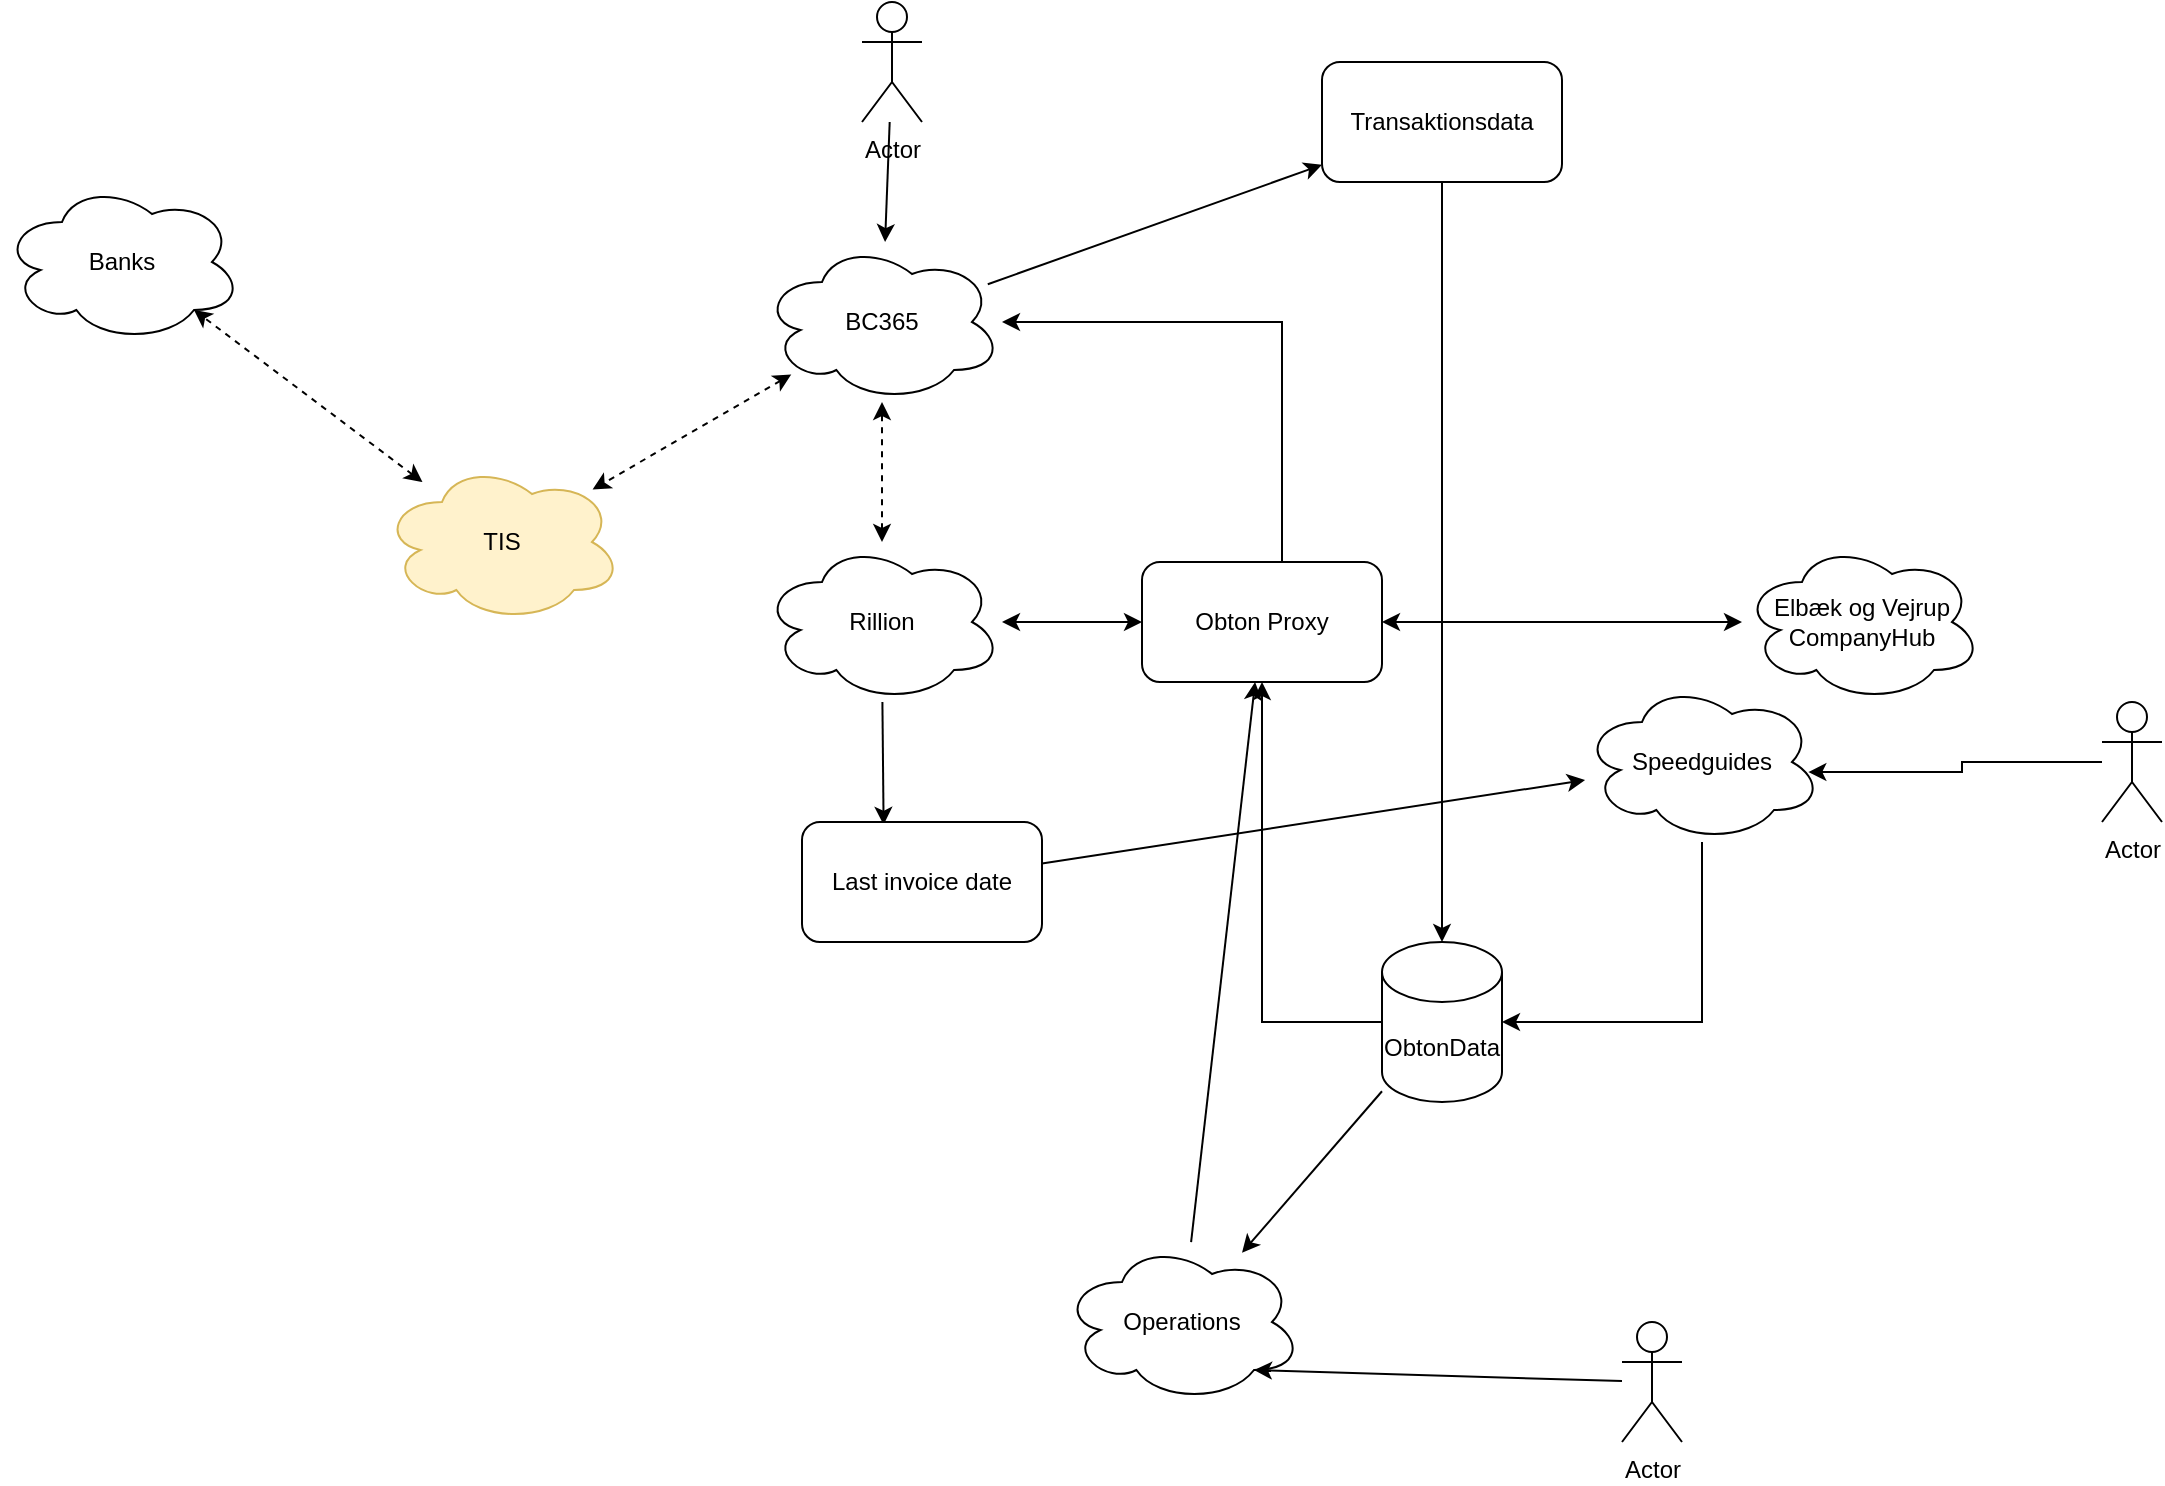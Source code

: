 <mxfile version="18.0.8" type="github" pages="7">
  <diagram id="y7-9cns_4b4RCc8xut9D" name="Overall">
    <mxGraphModel dx="2377" dy="835" grid="1" gridSize="10" guides="1" tooltips="1" connect="1" arrows="1" fold="1" page="1" pageScale="1" pageWidth="827" pageHeight="1169" math="0" shadow="0">
      <root>
        <mxCell id="0" />
        <mxCell id="1" parent="0" />
        <mxCell id="qkalv_-YpkoeOqyAzlyB-21" style="edgeStyle=none;rounded=0;orthogonalLoop=1;jettySize=auto;html=1;startArrow=none;startFill=0;" parent="1" source="qkalv_-YpkoeOqyAzlyB-1" target="qkalv_-YpkoeOqyAzlyB-20" edge="1">
          <mxGeometry relative="1" as="geometry" />
        </mxCell>
        <mxCell id="qkalv_-YpkoeOqyAzlyB-38" style="edgeStyle=none;rounded=0;orthogonalLoop=1;jettySize=auto;html=1;dashed=1;startArrow=classic;startFill=1;" parent="1" source="qkalv_-YpkoeOqyAzlyB-1" target="qkalv_-YpkoeOqyAzlyB-35" edge="1">
          <mxGeometry relative="1" as="geometry" />
        </mxCell>
        <mxCell id="qkalv_-YpkoeOqyAzlyB-1" value="BC365" style="ellipse;shape=cloud;whiteSpace=wrap;html=1;" parent="1" vertex="1">
          <mxGeometry x="30" y="130" width="120" height="80" as="geometry" />
        </mxCell>
        <mxCell id="qkalv_-YpkoeOqyAzlyB-2" value="Elbæk og Vejrup&lt;br&gt;CompanyHub" style="ellipse;shape=cloud;whiteSpace=wrap;html=1;" parent="1" vertex="1">
          <mxGeometry x="520" y="280" width="120" height="80" as="geometry" />
        </mxCell>
        <mxCell id="qkalv_-YpkoeOqyAzlyB-7" style="edgeStyle=orthogonalEdgeStyle;rounded=0;orthogonalLoop=1;jettySize=auto;html=1;" parent="1" source="qkalv_-YpkoeOqyAzlyB-3" target="qkalv_-YpkoeOqyAzlyB-4" edge="1">
          <mxGeometry relative="1" as="geometry">
            <Array as="points">
              <mxPoint x="500" y="520" />
            </Array>
          </mxGeometry>
        </mxCell>
        <mxCell id="qkalv_-YpkoeOqyAzlyB-3" value="Speedguides" style="ellipse;shape=cloud;whiteSpace=wrap;html=1;" parent="1" vertex="1">
          <mxGeometry x="440" y="350" width="120" height="80" as="geometry" />
        </mxCell>
        <mxCell id="qkalv_-YpkoeOqyAzlyB-10" style="edgeStyle=orthogonalEdgeStyle;rounded=0;orthogonalLoop=1;jettySize=auto;html=1;entryX=0.5;entryY=1;entryDx=0;entryDy=0;" parent="1" source="qkalv_-YpkoeOqyAzlyB-4" target="qkalv_-YpkoeOqyAzlyB-9" edge="1">
          <mxGeometry relative="1" as="geometry">
            <Array as="points">
              <mxPoint x="280" y="520" />
            </Array>
          </mxGeometry>
        </mxCell>
        <mxCell id="qkalv_-YpkoeOqyAzlyB-25" style="edgeStyle=none;rounded=0;orthogonalLoop=1;jettySize=auto;html=1;startArrow=none;startFill=0;" parent="1" source="qkalv_-YpkoeOqyAzlyB-4" target="qkalv_-YpkoeOqyAzlyB-24" edge="1">
          <mxGeometry relative="1" as="geometry" />
        </mxCell>
        <mxCell id="qkalv_-YpkoeOqyAzlyB-4" value="ObtonData" style="shape=cylinder3;whiteSpace=wrap;html=1;boundedLbl=1;backgroundOutline=1;size=15;" parent="1" vertex="1">
          <mxGeometry x="340" y="480" width="60" height="80" as="geometry" />
        </mxCell>
        <mxCell id="qkalv_-YpkoeOqyAzlyB-6" style="edgeStyle=orthogonalEdgeStyle;rounded=0;orthogonalLoop=1;jettySize=auto;html=1;entryX=0.943;entryY=0.563;entryDx=0;entryDy=0;entryPerimeter=0;" parent="1" source="qkalv_-YpkoeOqyAzlyB-5" target="qkalv_-YpkoeOqyAzlyB-3" edge="1">
          <mxGeometry relative="1" as="geometry" />
        </mxCell>
        <mxCell id="qkalv_-YpkoeOqyAzlyB-5" value="Actor" style="shape=umlActor;verticalLabelPosition=bottom;verticalAlign=top;html=1;outlineConnect=0;" parent="1" vertex="1">
          <mxGeometry x="700" y="360" width="30" height="60" as="geometry" />
        </mxCell>
        <mxCell id="qkalv_-YpkoeOqyAzlyB-13" style="edgeStyle=orthogonalEdgeStyle;rounded=0;orthogonalLoop=1;jettySize=auto;html=1;dashed=1;startArrow=classic;startFill=1;" parent="1" source="qkalv_-YpkoeOqyAzlyB-8" target="qkalv_-YpkoeOqyAzlyB-1" edge="1">
          <mxGeometry relative="1" as="geometry" />
        </mxCell>
        <mxCell id="qkalv_-YpkoeOqyAzlyB-17" style="edgeStyle=none;rounded=0;orthogonalLoop=1;jettySize=auto;html=1;entryX=0.34;entryY=0.023;entryDx=0;entryDy=0;entryPerimeter=0;startArrow=none;startFill=0;" parent="1" source="qkalv_-YpkoeOqyAzlyB-8" target="qkalv_-YpkoeOqyAzlyB-16" edge="1">
          <mxGeometry relative="1" as="geometry" />
        </mxCell>
        <mxCell id="qkalv_-YpkoeOqyAzlyB-8" value="Rillion" style="ellipse;shape=cloud;whiteSpace=wrap;html=1;" parent="1" vertex="1">
          <mxGeometry x="30" y="280" width="120" height="80" as="geometry" />
        </mxCell>
        <mxCell id="qkalv_-YpkoeOqyAzlyB-11" style="edgeStyle=orthogonalEdgeStyle;rounded=0;orthogonalLoop=1;jettySize=auto;html=1;startArrow=classic;startFill=1;" parent="1" source="qkalv_-YpkoeOqyAzlyB-9" target="qkalv_-YpkoeOqyAzlyB-8" edge="1">
          <mxGeometry relative="1" as="geometry" />
        </mxCell>
        <mxCell id="qkalv_-YpkoeOqyAzlyB-12" style="edgeStyle=orthogonalEdgeStyle;rounded=0;orthogonalLoop=1;jettySize=auto;html=1;" parent="1" source="qkalv_-YpkoeOqyAzlyB-9" target="qkalv_-YpkoeOqyAzlyB-1" edge="1">
          <mxGeometry relative="1" as="geometry">
            <Array as="points">
              <mxPoint x="290" y="170" />
            </Array>
          </mxGeometry>
        </mxCell>
        <mxCell id="qkalv_-YpkoeOqyAzlyB-15" style="edgeStyle=none;rounded=0;orthogonalLoop=1;jettySize=auto;html=1;startArrow=classic;startFill=1;" parent="1" source="qkalv_-YpkoeOqyAzlyB-9" target="qkalv_-YpkoeOqyAzlyB-2" edge="1">
          <mxGeometry relative="1" as="geometry">
            <Array as="points">
              <mxPoint x="440" y="320" />
            </Array>
          </mxGeometry>
        </mxCell>
        <mxCell id="qkalv_-YpkoeOqyAzlyB-9" value="Obton Proxy" style="rounded=1;whiteSpace=wrap;html=1;" parent="1" vertex="1">
          <mxGeometry x="220" y="290" width="120" height="60" as="geometry" />
        </mxCell>
        <mxCell id="qkalv_-YpkoeOqyAzlyB-18" style="edgeStyle=none;rounded=0;orthogonalLoop=1;jettySize=auto;html=1;startArrow=none;startFill=0;" parent="1" source="qkalv_-YpkoeOqyAzlyB-16" target="qkalv_-YpkoeOqyAzlyB-3" edge="1">
          <mxGeometry relative="1" as="geometry" />
        </mxCell>
        <mxCell id="qkalv_-YpkoeOqyAzlyB-16" value="Last invoice date" style="rounded=1;whiteSpace=wrap;html=1;" parent="1" vertex="1">
          <mxGeometry x="50" y="420" width="120" height="60" as="geometry" />
        </mxCell>
        <mxCell id="qkalv_-YpkoeOqyAzlyB-23" style="edgeStyle=none;rounded=0;orthogonalLoop=1;jettySize=auto;html=1;entryX=0.5;entryY=0;entryDx=0;entryDy=0;entryPerimeter=0;startArrow=none;startFill=0;" parent="1" source="qkalv_-YpkoeOqyAzlyB-20" target="qkalv_-YpkoeOqyAzlyB-4" edge="1">
          <mxGeometry relative="1" as="geometry" />
        </mxCell>
        <mxCell id="qkalv_-YpkoeOqyAzlyB-20" value="Transaktionsdata" style="rounded=1;whiteSpace=wrap;html=1;" parent="1" vertex="1">
          <mxGeometry x="310" y="40" width="120" height="60" as="geometry" />
        </mxCell>
        <mxCell id="qkalv_-YpkoeOqyAzlyB-27" style="edgeStyle=none;rounded=0;orthogonalLoop=1;jettySize=auto;html=1;startArrow=none;startFill=0;" parent="1" source="qkalv_-YpkoeOqyAzlyB-24" target="qkalv_-YpkoeOqyAzlyB-9" edge="1">
          <mxGeometry relative="1" as="geometry" />
        </mxCell>
        <mxCell id="qkalv_-YpkoeOqyAzlyB-24" value="Operations" style="ellipse;shape=cloud;whiteSpace=wrap;html=1;" parent="1" vertex="1">
          <mxGeometry x="180" y="630" width="120" height="80" as="geometry" />
        </mxCell>
        <mxCell id="qkalv_-YpkoeOqyAzlyB-31" style="edgeStyle=none;rounded=0;orthogonalLoop=1;jettySize=auto;html=1;entryX=0.8;entryY=0.8;entryDx=0;entryDy=0;entryPerimeter=0;startArrow=none;startFill=0;" parent="1" source="qkalv_-YpkoeOqyAzlyB-30" target="qkalv_-YpkoeOqyAzlyB-24" edge="1">
          <mxGeometry relative="1" as="geometry" />
        </mxCell>
        <mxCell id="qkalv_-YpkoeOqyAzlyB-30" value="Actor" style="shape=umlActor;verticalLabelPosition=bottom;verticalAlign=top;html=1;outlineConnect=0;" parent="1" vertex="1">
          <mxGeometry x="460" y="670" width="30" height="60" as="geometry" />
        </mxCell>
        <mxCell id="qkalv_-YpkoeOqyAzlyB-33" style="edgeStyle=none;rounded=0;orthogonalLoop=1;jettySize=auto;html=1;startArrow=none;startFill=0;" parent="1" source="qkalv_-YpkoeOqyAzlyB-32" target="qkalv_-YpkoeOqyAzlyB-1" edge="1">
          <mxGeometry relative="1" as="geometry" />
        </mxCell>
        <mxCell id="qkalv_-YpkoeOqyAzlyB-32" value="Actor" style="shape=umlActor;verticalLabelPosition=bottom;verticalAlign=top;html=1;outlineConnect=0;" parent="1" vertex="1">
          <mxGeometry x="80" y="10" width="30" height="60" as="geometry" />
        </mxCell>
        <mxCell id="qkalv_-YpkoeOqyAzlyB-37" style="edgeStyle=none;rounded=0;orthogonalLoop=1;jettySize=auto;html=1;entryX=0.8;entryY=0.8;entryDx=0;entryDy=0;entryPerimeter=0;startArrow=classic;startFill=1;dashed=1;" parent="1" source="qkalv_-YpkoeOqyAzlyB-35" target="qkalv_-YpkoeOqyAzlyB-36" edge="1">
          <mxGeometry relative="1" as="geometry" />
        </mxCell>
        <mxCell id="qkalv_-YpkoeOqyAzlyB-35" value="TIS" style="ellipse;shape=cloud;whiteSpace=wrap;html=1;fillColor=#fff2cc;strokeColor=#d6b656;" parent="1" vertex="1">
          <mxGeometry x="-160" y="240" width="120" height="80" as="geometry" />
        </mxCell>
        <mxCell id="qkalv_-YpkoeOqyAzlyB-36" value="Banks" style="ellipse;shape=cloud;whiteSpace=wrap;html=1;" parent="1" vertex="1">
          <mxGeometry x="-350" y="100" width="120" height="80" as="geometry" />
        </mxCell>
      </root>
    </mxGraphModel>
  </diagram>
  <diagram id="T5jom5PX4_7xZoVgfAtH" name="Page-1">
    <mxGraphModel dx="1550" dy="777" grid="1" gridSize="10" guides="1" tooltips="1" connect="1" arrows="1" fold="1" page="1" pageScale="1" pageWidth="827" pageHeight="1169" math="0" shadow="0">
      <root>
        <mxCell id="0" />
        <mxCell id="1" parent="0" />
        <mxCell id="EyNJROjgp2bhfI_SQfCK-2" value="Elbæk og Vejrup 365 Custom Tenant" style="ellipse;shape=cloud;whiteSpace=wrap;html=1;" parent="1" vertex="1">
          <mxGeometry x="1140" y="160" width="320" height="250" as="geometry" />
        </mxCell>
        <mxCell id="EyNJROjgp2bhfI_SQfCK-29" value="" style="swimlane;startSize=0;" parent="1" vertex="1">
          <mxGeometry x="190" y="110" width="620" height="670" as="geometry" />
        </mxCell>
        <mxCell id="scirjiRHQchhI3MCHtw--4" value="Upsert Vendor&lt;br&gt;(creditor)" style="rounded=1;whiteSpace=wrap;html=1;" parent="EyNJROjgp2bhfI_SQfCK-29" vertex="1">
          <mxGeometry x="20" y="390" width="120" height="60" as="geometry" />
        </mxCell>
        <mxCell id="scirjiRHQchhI3MCHtw--5" value="Upsert Vendor BankAccount" style="rounded=1;whiteSpace=wrap;html=1;" parent="EyNJROjgp2bhfI_SQfCK-29" vertex="1">
          <mxGeometry x="20" y="480" width="120" height="60" as="geometry" />
        </mxCell>
        <mxCell id="scirjiRHQchhI3MCHtw--6" value="Upsert Company" style="rounded=1;whiteSpace=wrap;html=1;" parent="EyNJROjgp2bhfI_SQfCK-29" vertex="1">
          <mxGeometry x="20" y="40" width="120" height="60" as="geometry" />
        </mxCell>
        <mxCell id="EyNJROjgp2bhfI_SQfCK-40" value="ReverseProxy / Router" style="text;html=1;align=center;verticalAlign=middle;resizable=0;points=[];autosize=1;strokeColor=none;fillColor=none;" parent="EyNJROjgp2bhfI_SQfCK-29" vertex="1">
          <mxGeometry x="20" width="140" height="20" as="geometry" />
        </mxCell>
        <mxCell id="scirjiRHQchhI3MCHtw--7" value="Upsert BankAccount" style="rounded=1;whiteSpace=wrap;html=1;" parent="EyNJROjgp2bhfI_SQfCK-29" vertex="1">
          <mxGeometry x="20" y="560" width="120" height="60" as="geometry" />
        </mxCell>
        <mxCell id="scirjiRHQchhI3MCHtw--21" value="Yes" style="edgeStyle=orthogonalEdgeStyle;rounded=0;orthogonalLoop=1;jettySize=auto;html=1;fontColor=#000000;" parent="EyNJROjgp2bhfI_SQfCK-29" source="scirjiRHQchhI3MCHtw--14" target="scirjiRHQchhI3MCHtw--2" edge="1">
          <mxGeometry relative="1" as="geometry" />
        </mxCell>
        <mxCell id="scirjiRHQchhI3MCHtw--14" value="Got Tenant ID?" style="rhombus;whiteSpace=wrap;html=1;" parent="EyNJROjgp2bhfI_SQfCK-29" vertex="1">
          <mxGeometry x="240" y="40" width="100" height="90" as="geometry" />
        </mxCell>
        <mxCell id="scirjiRHQchhI3MCHtw--2" value="Got Company?" style="rhombus;whiteSpace=wrap;html=1;" parent="EyNJROjgp2bhfI_SQfCK-29" vertex="1">
          <mxGeometry x="240" y="160" width="100" height="100" as="geometry" />
        </mxCell>
        <mxCell id="EyNJROjgp2bhfI_SQfCK-42" style="edgeStyle=orthogonalEdgeStyle;rounded=0;orthogonalLoop=1;jettySize=auto;html=1;" parent="1" source="EyNJROjgp2bhfI_SQfCK-41" edge="1">
          <mxGeometry relative="1" as="geometry">
            <mxPoint x="180" y="400" as="targetPoint" />
          </mxGeometry>
        </mxCell>
        <mxCell id="EyNJROjgp2bhfI_SQfCK-43" value="JA" style="edgeLabel;html=1;align=center;verticalAlign=middle;resizable=0;points=[];" parent="EyNJROjgp2bhfI_SQfCK-42" vertex="1" connectable="0">
          <mxGeometry x="-0.237" y="1" relative="1" as="geometry">
            <mxPoint as="offset" />
          </mxGeometry>
        </mxCell>
        <mxCell id="scirjiRHQchhI3MCHtw--12" value="nej" style="edgeStyle=orthogonalEdgeStyle;rounded=0;orthogonalLoop=1;jettySize=auto;html=1;entryX=0.5;entryY=1;entryDx=0;entryDy=0;entryPerimeter=0;" parent="1" source="EyNJROjgp2bhfI_SQfCK-41" target="scirjiRHQchhI3MCHtw--11" edge="1">
          <mxGeometry relative="1" as="geometry" />
        </mxCell>
        <mxCell id="EyNJROjgp2bhfI_SQfCK-41" value="Er det BC365 data?" style="rhombus;whiteSpace=wrap;html=1;" parent="1" vertex="1">
          <mxGeometry x="30" y="360" width="80" height="80" as="geometry" />
        </mxCell>
        <mxCell id="scirjiRHQchhI3MCHtw--19" style="edgeStyle=orthogonalEdgeStyle;rounded=0;orthogonalLoop=1;jettySize=auto;html=1;entryX=1;entryY=0.5;entryDx=0;entryDy=0;fontColor=#00A005;" parent="1" source="EyNJROjgp2bhfI_SQfCK-4" target="scirjiRHQchhI3MCHtw--14" edge="1">
          <mxGeometry relative="1" as="geometry">
            <Array as="points">
              <mxPoint x="1070" y="195" />
            </Array>
          </mxGeometry>
        </mxCell>
        <mxCell id="scirjiRHQchhI3MCHtw--20" value="&lt;font color=&quot;#000000&quot;&gt;Tenant ID&lt;/font&gt;" style="edgeLabel;html=1;align=center;verticalAlign=middle;resizable=0;points=[];fontColor=#00A005;" parent="scirjiRHQchhI3MCHtw--19" vertex="1" connectable="0">
          <mxGeometry x="-0.009" y="3" relative="1" as="geometry">
            <mxPoint as="offset" />
          </mxGeometry>
        </mxCell>
        <mxCell id="EyNJROjgp2bhfI_SQfCK-4" value="&lt;span style=&quot;font-size: 14px; background-color: rgb(255, 255, 255);&quot;&gt;GET&lt;br&gt;TenantCompanies&lt;/span&gt;" style="rounded=1;whiteSpace=wrap;html=1;" parent="1" vertex="1">
          <mxGeometry x="1010" y="40" width="120" height="60" as="geometry" />
        </mxCell>
        <mxCell id="scirjiRHQchhI3MCHtw--11" value="GÅ VÆK" style="strokeWidth=2;html=1;shape=mxgraph.flowchart.extract_or_measurement;whiteSpace=wrap;" parent="1" vertex="1">
          <mxGeometry x="10" y="240" width="120" height="60" as="geometry" />
        </mxCell>
        <mxCell id="scirjiRHQchhI3MCHtw--15" style="edgeStyle=orthogonalEdgeStyle;rounded=0;orthogonalLoop=1;jettySize=auto;html=1;entryX=0;entryY=0.5;entryDx=0;entryDy=0;" parent="1" source="scirjiRHQchhI3MCHtw--14" target="EyNJROjgp2bhfI_SQfCK-4" edge="1">
          <mxGeometry relative="1" as="geometry">
            <Array as="points">
              <mxPoint x="480" y="70" />
              <mxPoint x="1000" y="70" />
            </Array>
          </mxGeometry>
        </mxCell>
        <mxCell id="scirjiRHQchhI3MCHtw--16" value="NO (ODATA filter on field?)" style="edgeLabel;html=1;align=center;verticalAlign=middle;resizable=0;points=[];" parent="scirjiRHQchhI3MCHtw--15" vertex="1" connectable="0">
          <mxGeometry x="0.288" relative="1" as="geometry">
            <mxPoint as="offset" />
          </mxGeometry>
        </mxCell>
        <mxCell id="scirjiRHQchhI3MCHtw--23" style="edgeStyle=orthogonalEdgeStyle;rounded=0;orthogonalLoop=1;jettySize=auto;html=1;entryX=1;entryY=0.5;entryDx=0;entryDy=0;fontColor=#000000;" parent="1" source="scirjiRHQchhI3MCHtw--18" target="scirjiRHQchhI3MCHtw--2" edge="1">
          <mxGeometry relative="1" as="geometry">
            <Array as="points">
              <mxPoint x="1060" y="360" />
              <mxPoint x="530" y="360" />
            </Array>
          </mxGeometry>
        </mxCell>
        <mxCell id="scirjiRHQchhI3MCHtw--24" value="Company" style="edgeLabel;html=1;align=center;verticalAlign=middle;resizable=0;points=[];fontColor=#000000;" parent="scirjiRHQchhI3MCHtw--23" vertex="1" connectable="0">
          <mxGeometry x="0.033" relative="1" as="geometry">
            <mxPoint as="offset" />
          </mxGeometry>
        </mxCell>
        <mxCell id="scirjiRHQchhI3MCHtw--18" value="&lt;span style=&quot;font-size: 14px; background-color: rgb(255, 255, 255);&quot;&gt;GET&lt;br&gt;Companies for a specific tenant&lt;br&gt;&lt;/span&gt;" style="rounded=1;whiteSpace=wrap;html=1;" parent="1" vertex="1">
          <mxGeometry x="1000" y="290" width="120" height="60" as="geometry" />
        </mxCell>
        <mxCell id="scirjiRHQchhI3MCHtw--22" style="edgeStyle=orthogonalEdgeStyle;rounded=0;orthogonalLoop=1;jettySize=auto;html=1;fontColor=#000000;" parent="1" source="scirjiRHQchhI3MCHtw--2" target="scirjiRHQchhI3MCHtw--18" edge="1">
          <mxGeometry relative="1" as="geometry" />
        </mxCell>
        <mxCell id="scirjiRHQchhI3MCHtw--26" value="NO (ODATA filter on field?)" style="edgeLabel;html=1;align=center;verticalAlign=middle;resizable=0;points=[];fontColor=#000000;" parent="scirjiRHQchhI3MCHtw--22" vertex="1" connectable="0">
          <mxGeometry x="0.151" y="1" relative="1" as="geometry">
            <mxPoint as="offset" />
          </mxGeometry>
        </mxCell>
      </root>
    </mxGraphModel>
  </diagram>
  <diagram id="eBYu1IKp9fvz8-o1BrNX" name="UpsertCompany">
    <mxGraphModel dx="1550" dy="835" grid="1" gridSize="10" guides="1" tooltips="1" connect="1" arrows="1" fold="1" page="1" pageScale="1" pageWidth="827" pageHeight="1169" math="0" shadow="0">
      <root>
        <mxCell id="0" />
        <mxCell id="1" parent="0" />
        <mxCell id="Qhi-izQsGSpgLhHnQKgI-36" style="edgeStyle=orthogonalEdgeStyle;rounded=0;orthogonalLoop=1;jettySize=auto;html=1;entryX=0;entryY=0.5;entryDx=0;entryDy=0;entryPerimeter=0;" edge="1" parent="1" source="Qhi-izQsGSpgLhHnQKgI-3" target="Qhi-izQsGSpgLhHnQKgI-35">
          <mxGeometry relative="1" as="geometry" />
        </mxCell>
        <mxCell id="Qhi-izQsGSpgLhHnQKgI-3" value="" style="points=[[0.145,0.145,0],[0.5,0,0],[0.855,0.145,0],[1,0.5,0],[0.855,0.855,0],[0.5,1,0],[0.145,0.855,0],[0,0.5,0]];shape=mxgraph.bpmn.event;html=1;verticalLabelPosition=bottom;labelBackgroundColor=#ffffff;verticalAlign=top;align=center;perimeter=ellipsePerimeter;outlineConnect=0;aspect=fixed;outline=eventNonint;symbol=timer;" vertex="1" parent="1">
          <mxGeometry x="50" y="70" width="50" height="50" as="geometry" />
        </mxCell>
        <mxCell id="Qhi-izQsGSpgLhHnQKgI-9" value="YES" style="edgeStyle=orthogonalEdgeStyle;rounded=0;orthogonalLoop=1;jettySize=auto;html=1;" edge="1" parent="1" source="Qhi-izQsGSpgLhHnQKgI-35" target="Qhi-izQsGSpgLhHnQKgI-8">
          <mxGeometry relative="1" as="geometry">
            <mxPoint x="269.88" y="95.1" as="sourcePoint" />
          </mxGeometry>
        </mxCell>
        <mxCell id="Qhi-izQsGSpgLhHnQKgI-11" value="" style="edgeStyle=orthogonalEdgeStyle;rounded=0;orthogonalLoop=1;jettySize=auto;html=1;entryX=0;entryY=0.5;entryDx=0;entryDy=0;entryPerimeter=0;" edge="1" parent="1" source="Qhi-izQsGSpgLhHnQKgI-8" target="Qhi-izQsGSpgLhHnQKgI-40">
          <mxGeometry relative="1" as="geometry">
            <mxPoint x="560" y="110" as="targetPoint" />
          </mxGeometry>
        </mxCell>
        <mxCell id="Qhi-izQsGSpgLhHnQKgI-8" value="Create BC365 JSON from&amp;nbsp;&lt;span style=&quot;background-color: rgb(248, 249, 250);&quot;&gt;[ObtonData].[LINK].[tblCompanies] Data&lt;/span&gt;" style="rounded=1;whiteSpace=wrap;html=1;verticalAlign=top;labelBackgroundColor=#ffffff;spacingBottom=0;spacingTop=0;" vertex="1" parent="1">
          <mxGeometry x="380" y="57.5" width="120" height="75" as="geometry" />
        </mxCell>
        <mxCell id="Qhi-izQsGSpgLhHnQKgI-35" value="Has &quot;Last Modified&quot; for Company in&amp;nbsp;&lt;br&gt;&lt;span style=&quot;background-color: rgb(248, 249, 250);&quot;&gt;[ObtonData].[LINK].[tblCompanies] &lt;br&gt;changed since last run?&lt;/span&gt;" style="points=[[0.25,0.25,0],[0.5,0,0],[0.75,0.25,0],[1,0.5,0],[0.75,0.75,0],[0.5,1,0],[0.25,0.75,0],[0,0.5,0]];shape=mxgraph.bpmn.gateway2;html=1;verticalLabelPosition=bottom;labelBackgroundColor=#ffffff;verticalAlign=top;align=center;perimeter=rhombusPerimeter;outlineConnect=0;outline=none;symbol=none;" vertex="1" parent="1">
          <mxGeometry x="180" y="70" width="50" height="50" as="geometry" />
        </mxCell>
        <mxCell id="Qhi-izQsGSpgLhHnQKgI-37" value="Saves Upsert Action in a manner that allows it to be rerun." style="points=[[0.25,0,0],[0.5,0,0],[0.75,0,0],[1,0.25,0],[1,0.5,0],[1,0.75,0],[0.75,1,0],[0.5,1,0],[0.25,1,0],[0,0.75,0],[0,0.5,0],[0,0.25,0]];shape=mxgraph.bpmn.task;whiteSpace=wrap;rectStyle=rounded;size=10;taskMarker=abstract;isLoopSub=1;" vertex="1" parent="1">
          <mxGeometry x="580" y="170" width="120" height="80" as="geometry" />
        </mxCell>
        <mxCell id="Qhi-izQsGSpgLhHnQKgI-42" value="" style="edgeStyle=orthogonalEdgeStyle;rounded=0;orthogonalLoop=1;jettySize=auto;html=1;" edge="1" parent="1" source="Qhi-izQsGSpgLhHnQKgI-40" target="Qhi-izQsGSpgLhHnQKgI-37">
          <mxGeometry relative="1" as="geometry" />
        </mxCell>
        <mxCell id="Qhi-izQsGSpgLhHnQKgI-46" style="edgeStyle=orthogonalEdgeStyle;rounded=0;orthogonalLoop=1;jettySize=auto;html=1;entryX=0;entryY=0.5;entryDx=0;entryDy=0;entryPerimeter=0;" edge="1" parent="1" source="Qhi-izQsGSpgLhHnQKgI-40" target="Qhi-izQsGSpgLhHnQKgI-43">
          <mxGeometry relative="1" as="geometry" />
        </mxCell>
        <mxCell id="Qhi-izQsGSpgLhHnQKgI-40" value="Upsert Company through helios-api-cardea-bc365." style="points=[[0.25,0,0],[0.5,0,0],[0.75,0,0],[1,0.25,0],[1,0.5,0],[1,0.75,0],[0.75,1,0],[0.5,1,0],[0.25,1,0],[0,0.75,0],[0,0.5,0],[0,0.25,0]];shape=mxgraph.bpmn.task;whiteSpace=wrap;rectStyle=rounded;size=10;taskMarker=send;" vertex="1" parent="1">
          <mxGeometry x="580" y="54.5" width="120" height="80" as="geometry" />
        </mxCell>
        <mxCell id="Qhi-izQsGSpgLhHnQKgI-45" style="edgeStyle=orthogonalEdgeStyle;rounded=0;orthogonalLoop=1;jettySize=auto;html=1;entryX=0;entryY=0.5;entryDx=0;entryDy=0;entryPerimeter=0;" edge="1" parent="1" source="Qhi-izQsGSpgLhHnQKgI-43" target="Qhi-izQsGSpgLhHnQKgI-44">
          <mxGeometry relative="1" as="geometry" />
        </mxCell>
        <mxCell id="Qhi-izQsGSpgLhHnQKgI-47" value="YES" style="edgeLabel;html=1;align=center;verticalAlign=middle;resizable=0;points=[];" vertex="1" connectable="0" parent="Qhi-izQsGSpgLhHnQKgI-45">
          <mxGeometry x="-0.184" y="-2" relative="1" as="geometry">
            <mxPoint as="offset" />
          </mxGeometry>
        </mxCell>
        <mxCell id="Qhi-izQsGSpgLhHnQKgI-54" style="edgeStyle=orthogonalEdgeStyle;rounded=0;orthogonalLoop=1;jettySize=auto;html=1;entryX=0;entryY=0;entryDx=25;entryDy=0;entryPerimeter=0;" edge="1" parent="1" source="Qhi-izQsGSpgLhHnQKgI-43" target="Qhi-izQsGSpgLhHnQKgI-53">
          <mxGeometry relative="1" as="geometry" />
        </mxCell>
        <mxCell id="Qhi-izQsGSpgLhHnQKgI-43" value="Does Upsert succeed?" style="points=[[0.25,0.25,0],[0.5,0,0],[0.75,0.25,0],[1,0.5,0],[0.75,0.75,0],[0.5,1,0],[0.25,0.75,0],[0,0.5,0]];shape=mxgraph.bpmn.gateway2;html=1;verticalLabelPosition=bottom;labelBackgroundColor=#ffffff;verticalAlign=top;align=center;perimeter=rhombusPerimeter;outlineConnect=0;outline=none;symbol=none;" vertex="1" parent="1">
          <mxGeometry x="815" y="70" width="50" height="50" as="geometry" />
        </mxCell>
        <mxCell id="Qhi-izQsGSpgLhHnQKgI-44" value="" style="points=[[0.145,0.145,0],[0.5,0,0],[0.855,0.145,0],[1,0.5,0],[0.855,0.855,0],[0.5,1,0],[0.145,0.855,0],[0,0.5,0]];shape=mxgraph.bpmn.event;html=1;verticalLabelPosition=bottom;labelBackgroundColor=#ffffff;verticalAlign=top;align=center;perimeter=ellipsePerimeter;outlineConnect=0;aspect=fixed;outline=end;symbol=terminate;" vertex="1" parent="1">
          <mxGeometry x="990" y="70" width="50" height="50" as="geometry" />
        </mxCell>
        <mxCell id="Qhi-izQsGSpgLhHnQKgI-59" style="edgeStyle=orthogonalEdgeStyle;rounded=0;orthogonalLoop=1;jettySize=auto;html=1;" edge="1" parent="1" source="Qhi-izQsGSpgLhHnQKgI-48" target="Qhi-izQsGSpgLhHnQKgI-58">
          <mxGeometry relative="1" as="geometry" />
        </mxCell>
        <mxCell id="Qhi-izQsGSpgLhHnQKgI-48" value="Obton BC365 checks Error List" style="points=[[0.25,0,0],[0.5,0,0],[0.75,0,0],[1,0.25,0],[1,0.5,0],[1,0.75,0],[0.75,1,0],[0.5,1,0],[0.25,1,0],[0,0.75,0],[0,0.5,0],[0,0.25,0]];shape=mxgraph.bpmn.task;whiteSpace=wrap;rectStyle=rounded;size=10;bpmnShapeType=call;taskMarker=manual;" vertex="1" parent="1">
          <mxGeometry x="160" y="415" width="120" height="80" as="geometry" />
        </mxCell>
        <mxCell id="Qhi-izQsGSpgLhHnQKgI-55" style="edgeStyle=orthogonalEdgeStyle;rounded=0;orthogonalLoop=1;jettySize=auto;html=1;entryX=0.5;entryY=1;entryDx=0;entryDy=0;entryPerimeter=0;" edge="1" parent="1" source="Qhi-izQsGSpgLhHnQKgI-53" target="Qhi-izQsGSpgLhHnQKgI-44">
          <mxGeometry relative="1" as="geometry" />
        </mxCell>
        <mxCell id="Qhi-izQsGSpgLhHnQKgI-53" value="Error List" style="shape=mxgraph.bpmn.data;labelPosition=center;verticalLabelPosition=bottom;align=center;verticalAlign=top;whiteSpace=wrap;size=15;html=1;bpmnTransferType=input;isCollection=1;" vertex="1" parent="1">
          <mxGeometry x="815" y="240" width="40" height="60" as="geometry" />
        </mxCell>
        <mxCell id="Qhi-izQsGSpgLhHnQKgI-57" style="edgeStyle=orthogonalEdgeStyle;rounded=0;orthogonalLoop=1;jettySize=auto;html=1;" edge="1" parent="1" source="Qhi-izQsGSpgLhHnQKgI-56" target="Qhi-izQsGSpgLhHnQKgI-48">
          <mxGeometry relative="1" as="geometry" />
        </mxCell>
        <mxCell id="Qhi-izQsGSpgLhHnQKgI-56" value="" style="points=[[0.145,0.145,0],[0.5,0,0],[0.855,0.145,0],[1,0.5,0],[0.855,0.855,0],[0.5,1,0],[0.145,0.855,0],[0,0.5,0]];shape=mxgraph.bpmn.event;html=1;verticalLabelPosition=bottom;labelBackgroundColor=#ffffff;verticalAlign=top;align=center;perimeter=ellipsePerimeter;outlineConnect=0;aspect=fixed;outline=eventNonint;symbol=timer;" vertex="1" parent="1">
          <mxGeometry x="40" y="430" width="50" height="50" as="geometry" />
        </mxCell>
        <mxCell id="Qhi-izQsGSpgLhHnQKgI-63" value="YES" style="edgeStyle=orthogonalEdgeStyle;rounded=0;orthogonalLoop=1;jettySize=auto;html=1;" edge="1" parent="1" source="Qhi-izQsGSpgLhHnQKgI-58" target="Qhi-izQsGSpgLhHnQKgI-62">
          <mxGeometry relative="1" as="geometry" />
        </mxCell>
        <mxCell id="Qhi-izQsGSpgLhHnQKgI-65" style="edgeStyle=orthogonalEdgeStyle;rounded=0;orthogonalLoop=1;jettySize=auto;html=1;" edge="1" parent="1" source="Qhi-izQsGSpgLhHnQKgI-58" target="Qhi-izQsGSpgLhHnQKgI-64">
          <mxGeometry relative="1" as="geometry" />
        </mxCell>
        <mxCell id="Qhi-izQsGSpgLhHnQKgI-66" value="NO" style="edgeLabel;html=1;align=center;verticalAlign=middle;resizable=0;points=[];" vertex="1" connectable="0" parent="Qhi-izQsGSpgLhHnQKgI-65">
          <mxGeometry x="0.173" relative="1" as="geometry">
            <mxPoint as="offset" />
          </mxGeometry>
        </mxCell>
        <mxCell id="Qhi-izQsGSpgLhHnQKgI-58" value="Is error list empty?" style="points=[[0.25,0.25,0],[0.5,0,0],[0.75,0.25,0],[1,0.5,0],[0.75,0.75,0],[0.5,1,0],[0.25,0.75,0],[0,0.5,0]];shape=mxgraph.bpmn.gateway2;html=1;verticalLabelPosition=bottom;labelBackgroundColor=#ffffff;verticalAlign=top;align=center;perimeter=rhombusPerimeter;outlineConnect=0;outline=none;symbol=none;" vertex="1" parent="1">
          <mxGeometry x="380" y="430" width="50" height="50" as="geometry" />
        </mxCell>
        <mxCell id="Qhi-izQsGSpgLhHnQKgI-62" value="" style="points=[[0.145,0.145,0],[0.5,0,0],[0.855,0.145,0],[1,0.5,0],[0.855,0.855,0],[0.5,1,0],[0.145,0.855,0],[0,0.5,0]];shape=mxgraph.bpmn.event;html=1;verticalLabelPosition=bottom;labelBackgroundColor=#ffffff;verticalAlign=top;align=center;perimeter=ellipsePerimeter;outlineConnect=0;aspect=fixed;outline=end;symbol=terminate;" vertex="1" parent="1">
          <mxGeometry x="530" y="430" width="50" height="50" as="geometry" />
        </mxCell>
        <mxCell id="Qhi-izQsGSpgLhHnQKgI-64" value="WAT DO?" style="points=[[0.25,0,0],[0.5,0,0],[0.75,0,0],[1,0.25,0],[1,0.5,0],[1,0.75,0],[0.75,1,0],[0.5,1,0],[0.25,1,0],[0,0.75,0],[0,0.5,0],[0,0.25,0]];shape=mxgraph.bpmn.task;whiteSpace=wrap;rectStyle=rounded;size=10;bpmnShapeType=call;taskMarker=manual;" vertex="1" parent="1">
          <mxGeometry x="345" y="600" width="120" height="80" as="geometry" />
        </mxCell>
      </root>
    </mxGraphModel>
  </diagram>
  <diagram id="UUSFPpKCau6wvB8x1N02" name="Upsert Vendor">
    <mxGraphModel dx="1550" dy="835" grid="1" gridSize="10" guides="1" tooltips="1" connect="1" arrows="1" fold="1" page="1" pageScale="1" pageWidth="827" pageHeight="1169" math="0" shadow="0">
      <root>
        <mxCell id="0" />
        <mxCell id="1" parent="0" />
        <mxCell id="7FqZuLI1-bhy2s3xonyL-3" value="" style="edgeStyle=orthogonalEdgeStyle;rounded=0;orthogonalLoop=1;jettySize=auto;html=1;" edge="1" parent="1" source="7FqZuLI1-bhy2s3xonyL-1" target="7FqZuLI1-bhy2s3xonyL-2">
          <mxGeometry relative="1" as="geometry" />
        </mxCell>
        <mxCell id="jSZsAHG0JFHl4_oasb05-2" value="" style="edgeStyle=orthogonalEdgeStyle;rounded=0;orthogonalLoop=1;jettySize=auto;html=1;" edge="1" parent="1" source="7FqZuLI1-bhy2s3xonyL-1" target="jSZsAHG0JFHl4_oasb05-1">
          <mxGeometry relative="1" as="geometry" />
        </mxCell>
        <mxCell id="7FqZuLI1-bhy2s3xonyL-1" value="Last modifed in [ObtonData].[LINK].[tblVendors]" style="points=[[0.25,0,0],[0.5,0,0],[0.75,0,0],[1,0.25,0],[1,0.5,0],[1,0.75,0],[0.75,1,0],[0.5,1,0],[0.25,1,0],[0,0.75,0],[0,0.5,0],[0,0.25,0]];shape=mxgraph.bpmn.task;whiteSpace=wrap;rectStyle=rounded;size=10;taskMarker=abstract;" vertex="1" parent="1">
          <mxGeometry x="60" y="270" width="120" height="80" as="geometry" />
        </mxCell>
        <mxCell id="yms86Scg9fnt6qly7rgQ-2" value="" style="edgeStyle=orthogonalEdgeStyle;rounded=0;orthogonalLoop=1;jettySize=auto;html=1;" edge="1" parent="1" source="7FqZuLI1-bhy2s3xonyL-2" target="yms86Scg9fnt6qly7rgQ-1">
          <mxGeometry relative="1" as="geometry" />
        </mxCell>
        <mxCell id="7FqZuLI1-bhy2s3xonyL-2" value="Find the tenant where the MasterCompany is located" style="points=[[0.25,0,0],[0.5,0,0],[0.75,0,0],[1,0.25,0],[1,0.5,0],[1,0.75,0],[0.75,1,0],[0.5,1,0],[0.25,1,0],[0,0.75,0],[0,0.5,0],[0,0.25,0]];shape=mxgraph.bpmn.task;whiteSpace=wrap;rectStyle=rounded;size=10;taskMarker=abstract;" vertex="1" parent="1">
          <mxGeometry x="260" y="270" width="120" height="80" as="geometry" />
        </mxCell>
        <mxCell id="7FqZuLI1-bhy2s3xonyL-5" style="edgeStyle=orthogonalEdgeStyle;rounded=0;orthogonalLoop=1;jettySize=auto;html=1;entryX=0.5;entryY=0;entryDx=0;entryDy=0;entryPerimeter=0;" edge="1" parent="1" source="7FqZuLI1-bhy2s3xonyL-4" target="7FqZuLI1-bhy2s3xonyL-1">
          <mxGeometry relative="1" as="geometry" />
        </mxCell>
        <mxCell id="7FqZuLI1-bhy2s3xonyL-6" value="How is non approved filtered?" style="edgeLabel;html=1;align=center;verticalAlign=middle;resizable=0;points=[];" vertex="1" connectable="0" parent="7FqZuLI1-bhy2s3xonyL-5">
          <mxGeometry x="-0.183" y="1" relative="1" as="geometry">
            <mxPoint as="offset" />
          </mxGeometry>
        </mxCell>
        <mxCell id="7FqZuLI1-bhy2s3xonyL-4" value="Approval process is accepted (four eyes)&#xa;Happens in sharepoint" style="points=[[0.25,0,0],[0.5,0,0],[0.75,0,0],[1,0.25,0],[1,0.5,0],[1,0.75,0],[0.75,1,0],[0.5,1,0],[0.25,1,0],[0,0.75,0],[0,0.5,0],[0,0.25,0]];shape=mxgraph.bpmn.task;whiteSpace=wrap;rectStyle=rounded;size=10;taskMarker=abstract;" vertex="1" parent="1">
          <mxGeometry x="60" y="70" width="120" height="80" as="geometry" />
        </mxCell>
        <mxCell id="yms86Scg9fnt6qly7rgQ-9" value="" style="edgeStyle=orthogonalEdgeStyle;rounded=0;orthogonalLoop=1;jettySize=auto;html=1;" edge="1" parent="1" source="yms86Scg9fnt6qly7rgQ-1" target="yms86Scg9fnt6qly7rgQ-8">
          <mxGeometry relative="1" as="geometry" />
        </mxCell>
        <mxCell id="yms86Scg9fnt6qly7rgQ-1" value="If there is more than one tenant for a country code, the vendor needs to be upserted on all MasterCompanies on all tenants" style="points=[[0.25,0,0],[0.5,0,0],[0.75,0,0],[1,0.25,0],[1,0.5,0],[1,0.75,0],[0.75,1,0],[0.5,1,0],[0.25,1,0],[0,0.75,0],[0,0.5,0],[0,0.25,0]];shape=mxgraph.bpmn.task;whiteSpace=wrap;rectStyle=rounded;size=10;taskMarker=abstract;" vertex="1" parent="1">
          <mxGeometry x="250" y="410" width="140" height="120" as="geometry" />
        </mxCell>
        <UserObject label="Likely BC365 standard API" link="https://docs.microsoft.com/en-us/dynamics365/business-central/dev-itpro/api-reference/v2.0/api/dynamics_vendor_create" linkTarget="_blank" id="yms86Scg9fnt6qly7rgQ-3">
          <mxCell style="points=[[0.25,0,0],[0.5,0,0],[0.75,0,0],[1,0.25,0],[1,0.5,0],[1,0.75,0],[0.75,1,0],[0.5,1,0],[0.25,1,0],[0,0.75,0],[0,0.5,0],[0,0.25,0]];shape=mxgraph.bpmn.task;whiteSpace=wrap;rectStyle=rounded;size=10;taskMarker=abstract;fillColor=#ffe6cc;strokeColor=#d79b00;" vertex="1" parent="1">
            <mxGeometry x="620" y="620" width="140" height="120" as="geometry" />
          </mxCell>
        </UserObject>
        <mxCell id="yms86Scg9fnt6qly7rgQ-10" style="edgeStyle=orthogonalEdgeStyle;rounded=0;orthogonalLoop=1;jettySize=auto;html=1;entryX=0;entryY=0.5;entryDx=0;entryDy=0;entryPerimeter=0;" edge="1" parent="1" source="yms86Scg9fnt6qly7rgQ-8" target="yms86Scg9fnt6qly7rgQ-3">
          <mxGeometry relative="1" as="geometry" />
        </mxCell>
        <mxCell id="yms86Scg9fnt6qly7rgQ-11" value="NO" style="edgeLabel;html=1;align=center;verticalAlign=middle;resizable=0;points=[];" vertex="1" connectable="0" parent="yms86Scg9fnt6qly7rgQ-10">
          <mxGeometry x="-0.075" y="1" relative="1" as="geometry">
            <mxPoint as="offset" />
          </mxGeometry>
        </mxCell>
        <mxCell id="yms86Scg9fnt6qly7rgQ-13" value="" style="edgeStyle=orthogonalEdgeStyle;rounded=0;orthogonalLoop=1;jettySize=auto;html=1;" edge="1" parent="1" source="yms86Scg9fnt6qly7rgQ-8" target="yms86Scg9fnt6qly7rgQ-12">
          <mxGeometry relative="1" as="geometry" />
        </mxCell>
        <mxCell id="yms86Scg9fnt6qly7rgQ-14" value="YES" style="edgeLabel;html=1;align=center;verticalAlign=middle;resizable=0;points=[];" vertex="1" connectable="0" parent="yms86Scg9fnt6qly7rgQ-13">
          <mxGeometry x="-0.163" y="-4" relative="1" as="geometry">
            <mxPoint as="offset" />
          </mxGeometry>
        </mxCell>
        <mxCell id="yms86Scg9fnt6qly7rgQ-8" value="Is vendor on MasterCompany template?" style="rhombus;whiteSpace=wrap;html=1;" vertex="1" parent="1">
          <mxGeometry x="280" y="630" width="110" height="100" as="geometry" />
        </mxCell>
        <UserObject label="&lt;span style=&quot;&quot;&gt;Likely BC365 standard API&lt;/span&gt;" link="https://docs.microsoft.com/en-us/dynamics365/business-central/dev-itpro/api-reference/v2.0/api/dynamics_vendor_update" linkTarget="_blank" id="yms86Scg9fnt6qly7rgQ-12">
          <mxCell style="whiteSpace=wrap;html=1;fillColor=#ffe6cc;strokeColor=#d79b00;" vertex="1" parent="1">
            <mxGeometry x="275" y="890" width="120" height="60" as="geometry" />
          </mxCell>
        </UserObject>
        <mxCell id="jSZsAHG0JFHl4_oasb05-1" value="Data from multiple tables are likely to be needed" style="whiteSpace=wrap;html=1;fillColor=#f8cecc;strokeColor=#b85450;" vertex="1" parent="1">
          <mxGeometry x="60" y="440" width="120" height="60" as="geometry" />
        </mxCell>
      </root>
    </mxGraphModel>
  </diagram>
  <diagram id="ijkr_AI3cJ9d4mK-TOvW" name="Upsert Debitor">
    <mxGraphModel dx="1550" dy="835" grid="1" gridSize="10" guides="1" tooltips="1" connect="1" arrows="1" fold="1" page="1" pageScale="1" pageWidth="827" pageHeight="1169" math="0" shadow="0">
      <root>
        <mxCell id="0" />
        <mxCell id="1" parent="0" />
        <mxCell id="hngTgybiRzsHFCpFLKwW-1" value="" style="edgeStyle=orthogonalEdgeStyle;rounded=0;orthogonalLoop=1;jettySize=auto;html=1;" edge="1" parent="1" source="hngTgybiRzsHFCpFLKwW-2" target="hngTgybiRzsHFCpFLKwW-4">
          <mxGeometry relative="1" as="geometry" />
        </mxCell>
        <mxCell id="hngTgybiRzsHFCpFLKwW-2" value="Last modified changes" style="points=[[0.25,0,0],[0.5,0,0],[0.75,0,0],[1,0.25,0],[1,0.5,0],[1,0.75,0],[0.75,1,0],[0.5,1,0],[0.25,1,0],[0,0.75,0],[0,0.5,0],[0,0.25,0]];shape=mxgraph.bpmn.task;whiteSpace=wrap;rectStyle=rounded;size=10;taskMarker=abstract;" vertex="1" parent="1">
          <mxGeometry x="355" y="110" width="120" height="80" as="geometry" />
        </mxCell>
        <mxCell id="hngTgybiRzsHFCpFLKwW-3" value="" style="edgeStyle=orthogonalEdgeStyle;rounded=0;orthogonalLoop=1;jettySize=auto;html=1;" edge="1" parent="1" source="hngTgybiRzsHFCpFLKwW-4" target="hngTgybiRzsHFCpFLKwW-10">
          <mxGeometry relative="1" as="geometry" />
        </mxCell>
        <mxCell id="hngTgybiRzsHFCpFLKwW-4" value="Target is the MasterCompany OGH on the OGH tenant" style="points=[[0.25,0,0],[0.5,0,0],[0.75,0,0],[1,0.25,0],[1,0.5,0],[1,0.75,0],[0.75,1,0],[0.5,1,0],[0.25,1,0],[0,0.75,0],[0,0.5,0],[0,0.25,0]];shape=mxgraph.bpmn.task;whiteSpace=wrap;rectStyle=rounded;size=10;taskMarker=abstract;" vertex="1" parent="1">
          <mxGeometry x="345" y="240" width="140" height="120" as="geometry" />
        </mxCell>
        <UserObject label="Likely BC365 standard API - customers" link="https://docs.microsoft.com/en-us/dynamics365/business-central/dev-itpro/api-reference/v2.0/api/dynamics_customer_create" linkTarget="_blank" id="hngTgybiRzsHFCpFLKwW-5">
          <mxCell style="points=[[0.25,0,0],[0.5,0,0],[0.75,0,0],[1,0.25,0],[1,0.5,0],[1,0.75,0],[0.75,1,0],[0.5,1,0],[0.25,1,0],[0,0.75,0],[0,0.5,0],[0,0.25,0]];shape=mxgraph.bpmn.task;whiteSpace=wrap;rectStyle=rounded;size=10;taskMarker=abstract;fillColor=#ffe6cc;strokeColor=#d79b00;" vertex="1" parent="1">
            <mxGeometry x="620" y="450" width="140" height="120" as="geometry" />
          </mxCell>
        </UserObject>
        <mxCell id="hngTgybiRzsHFCpFLKwW-6" style="edgeStyle=orthogonalEdgeStyle;rounded=0;orthogonalLoop=1;jettySize=auto;html=1;entryX=0;entryY=0.5;entryDx=0;entryDy=0;entryPerimeter=0;" edge="1" parent="1" source="hngTgybiRzsHFCpFLKwW-10" target="hngTgybiRzsHFCpFLKwW-5">
          <mxGeometry relative="1" as="geometry" />
        </mxCell>
        <mxCell id="hngTgybiRzsHFCpFLKwW-7" value="NO" style="edgeLabel;html=1;align=center;verticalAlign=middle;resizable=0;points=[];" vertex="1" connectable="0" parent="hngTgybiRzsHFCpFLKwW-6">
          <mxGeometry x="-0.075" y="1" relative="1" as="geometry">
            <mxPoint as="offset" />
          </mxGeometry>
        </mxCell>
        <mxCell id="hngTgybiRzsHFCpFLKwW-8" value="" style="edgeStyle=orthogonalEdgeStyle;rounded=0;orthogonalLoop=1;jettySize=auto;html=1;" edge="1" parent="1" source="hngTgybiRzsHFCpFLKwW-10" target="hngTgybiRzsHFCpFLKwW-11">
          <mxGeometry relative="1" as="geometry" />
        </mxCell>
        <mxCell id="hngTgybiRzsHFCpFLKwW-9" value="YES" style="edgeLabel;html=1;align=center;verticalAlign=middle;resizable=0;points=[];" vertex="1" connectable="0" parent="hngTgybiRzsHFCpFLKwW-8">
          <mxGeometry x="-0.163" y="-4" relative="1" as="geometry">
            <mxPoint as="offset" />
          </mxGeometry>
        </mxCell>
        <mxCell id="hngTgybiRzsHFCpFLKwW-10" value="Is the Debitor already on the MasterCompany OGH?" style="rhombus;whiteSpace=wrap;html=1;" vertex="1" parent="1">
          <mxGeometry x="360" y="460" width="110" height="100" as="geometry" />
        </mxCell>
        <UserObject label="&lt;span style=&quot;&quot;&gt;Likely BC365 standard API - customers&lt;/span&gt;" link="https://docs.microsoft.com/en-us/dynamics365/business-central/dev-itpro/api-reference/v2.0/api/dynamics_customer_update" linkTarget="_blank" id="hngTgybiRzsHFCpFLKwW-11">
          <mxCell style="whiteSpace=wrap;html=1;fillColor=#ffe6cc;strokeColor=#d79b00;" vertex="1" parent="1">
            <mxGeometry x="355" y="720" width="120" height="60" as="geometry" />
          </mxCell>
        </UserObject>
        <mxCell id="Ni_699g9qDamvlLxWOXY-1" style="edgeStyle=orthogonalEdgeStyle;rounded=0;orthogonalLoop=1;jettySize=auto;html=1;" edge="1" parent="1" source="hngTgybiRzsHFCpFLKwW-12" target="hngTgybiRzsHFCpFLKwW-2">
          <mxGeometry relative="1" as="geometry" />
        </mxCell>
        <mxCell id="D3EAigqlMyHFFnz1p5NR-2" value="" style="edgeStyle=orthogonalEdgeStyle;rounded=0;orthogonalLoop=1;jettySize=auto;html=1;" edge="1" parent="1" source="hngTgybiRzsHFCpFLKwW-12" target="D3EAigqlMyHFFnz1p5NR-1">
          <mxGeometry relative="1" as="geometry" />
        </mxCell>
        <mxCell id="hngTgybiRzsHFCpFLKwW-12" value="All companies in [ObtonData].[LINK].[tblCompanies]" style="points=[[0.25,0,0],[0.5,0,0],[0.75,0,0],[1,0.25,0],[1,0.5,0],[1,0.75,0],[0.75,1,0],[0.5,1,0],[0.25,1,0],[0,0.75,0],[0,0.5,0],[0,0.25,0]];shape=mxgraph.bpmn.task;whiteSpace=wrap;rectStyle=rounded;size=10;taskMarker=abstract;" vertex="1" parent="1">
          <mxGeometry x="50" y="110" width="120" height="80" as="geometry" />
        </mxCell>
        <mxCell id="D3EAigqlMyHFFnz1p5NR-1" value="Data needs to come from multiple tables" style="points=[[0.25,0,0],[0.5,0,0],[0.75,0,0],[1,0.25,0],[1,0.5,0],[1,0.75,0],[0.75,1,0],[0.5,1,0],[0.25,1,0],[0,0.75,0],[0,0.5,0],[0,0.25,0]];shape=mxgraph.bpmn.task;whiteSpace=wrap;rectStyle=rounded;size=10;taskMarker=abstract;fillColor=#f8cecc;strokeColor=#b85450;" vertex="1" parent="1">
          <mxGeometry x="50" y="270" width="120" height="80" as="geometry" />
        </mxCell>
      </root>
    </mxGraphModel>
  </diagram>
  <diagram id="u8kHqaSmHwFOLIfAbiyG" name="Upsert BankAccount">
    <mxGraphModel dx="1550" dy="777" grid="1" gridSize="10" guides="1" tooltips="1" connect="1" arrows="1" fold="1" page="1" pageScale="1" pageWidth="827" pageHeight="1169" math="0" shadow="0">
      <root>
        <mxCell id="0" />
        <mxCell id="1" parent="0" />
        <mxCell id="c9XQ0NcamBMTy_HZybjN-3" value="" style="edgeStyle=orthogonalEdgeStyle;rounded=0;orthogonalLoop=1;jettySize=auto;html=1;" edge="1" parent="1" source="c9XQ0NcamBMTy_HZybjN-1" target="c9XQ0NcamBMTy_HZybjN-2">
          <mxGeometry relative="1" as="geometry" />
        </mxCell>
        <mxCell id="c9XQ0NcamBMTy_HZybjN-5" value="" style="edgeStyle=orthogonalEdgeStyle;rounded=0;orthogonalLoop=1;jettySize=auto;html=1;" edge="1" parent="1" source="c9XQ0NcamBMTy_HZybjN-1" target="c9XQ0NcamBMTy_HZybjN-4">
          <mxGeometry relative="1" as="geometry" />
        </mxCell>
        <mxCell id="c9XQ0NcamBMTy_HZybjN-1" value="[ObtonData].[LINK].[tblBankAccounts]&#xa;&#xa;Last modified changes" style="points=[[0.25,0,0],[0.5,0,0],[0.75,0,0],[1,0.25,0],[1,0.5,0],[1,0.75,0],[0.75,1,0],[0.5,1,0],[0.25,1,0],[0,0.75,0],[0,0.5,0],[0,0.25,0]];shape=mxgraph.bpmn.task;whiteSpace=wrap;rectStyle=rounded;size=10;taskMarker=abstract;" vertex="1" parent="1">
          <mxGeometry x="60" y="90" width="120" height="80" as="geometry" />
        </mxCell>
        <mxCell id="J1hJyvXpLuZTHq2IiNPq-2" value="" style="edgeStyle=orthogonalEdgeStyle;rounded=0;orthogonalLoop=1;jettySize=auto;html=1;" edge="1" parent="1" source="c9XQ0NcamBMTy_HZybjN-2" target="J1hJyvXpLuZTHq2IiNPq-1">
          <mxGeometry relative="1" as="geometry" />
        </mxCell>
        <mxCell id="c9XQ0NcamBMTy_HZybjN-2" value="Find Company BC365 ID&#xa;&#xa;[BankAccounts_AccountOwnerID] matches [Companies_Id]in [ObtonData].[LINK].[tblCompanies]" style="points=[[0.25,0,0],[0.5,0,0],[0.75,0,0],[1,0.25,0],[1,0.5,0],[1,0.75,0],[0.75,1,0],[0.5,1,0],[0.25,1,0],[0,0.75,0],[0,0.5,0],[0,0.25,0]];shape=mxgraph.bpmn.task;whiteSpace=wrap;rectStyle=rounded;size=10;taskMarker=abstract;" vertex="1" parent="1">
          <mxGeometry x="310" y="70" width="180" height="120" as="geometry" />
        </mxCell>
        <mxCell id="c9XQ0NcamBMTy_HZybjN-4" value="There will be changes to the table" style="whiteSpace=wrap;html=1;fillColor=#f8cecc;strokeColor=#b85450;" vertex="1" parent="1">
          <mxGeometry x="60" y="260" width="120" height="60" as="geometry" />
        </mxCell>
        <mxCell id="J1hJyvXpLuZTHq2IiNPq-1" value="&lt;p class=&quot;MsoNormal&quot;&gt;OBT-84 ”API til Bankkontooprettelse og vedligehold”&lt;br/&gt;(afventer leveringsdato)&lt;/p&gt;" style="whiteSpace=wrap;html=1;fillColor=#f8cecc;strokeColor=#b85450;" vertex="1" parent="1">
          <mxGeometry x="330" y="290" width="140" height="100" as="geometry" />
        </mxCell>
      </root>
    </mxGraphModel>
  </diagram>
  <diagram id="HDtiJvWEX0RPNTuk2t3R" name="Liability Allowance - AS IS">
    <mxGraphModel dx="1550" dy="2004" grid="1" gridSize="10" guides="1" tooltips="1" connect="1" arrows="1" fold="1" page="1" pageScale="1" pageWidth="827" pageHeight="1169" math="0" shadow="0">
      <root>
        <mxCell id="0" />
        <mxCell id="1" parent="0" />
        <mxCell id="8iHLkbss_IxewxaRkSr7-3" value="" style="edgeStyle=orthogonalEdgeStyle;rounded=0;orthogonalLoop=1;jettySize=auto;html=1;" edge="1" parent="1" source="8iHLkbss_IxewxaRkSr7-1" target="8iHLkbss_IxewxaRkSr7-2">
          <mxGeometry relative="1" as="geometry" />
        </mxCell>
        <UserObject label="Starts on Operations Libility Allowance" link="https://operations2.obton.com/liabilityallowance" id="8iHLkbss_IxewxaRkSr7-1">
          <mxCell style="points=[[0.25,0,0],[0.5,0,0],[0.75,0,0],[1,0.25,0],[1,0.5,0],[1,0.75,0],[0.75,1,0],[0.5,1,0],[0.25,1,0],[0,0.75,0],[0,0.5,0],[0,0.25,0]];shape=mxgraph.bpmn.task;whiteSpace=wrap;rectStyle=rounded;size=10;taskMarker=abstract;" vertex="1" parent="1">
            <mxGeometry x="80" y="140" width="120" height="80" as="geometry" />
          </mxCell>
        </UserObject>
        <mxCell id="8iHLkbss_IxewxaRkSr7-14" value="" style="edgeStyle=orthogonalEdgeStyle;rounded=0;orthogonalLoop=1;jettySize=auto;html=1;" edge="1" parent="1" source="8iHLkbss_IxewxaRkSr7-2" target="8iHLkbss_IxewxaRkSr7-13">
          <mxGeometry relative="1" as="geometry" />
        </mxCell>
        <mxCell id="8iHLkbss_IxewxaRkSr7-2" value="Company Management Support starts the flow" style="whiteSpace=wrap;html=1;" vertex="1" parent="1">
          <mxGeometry x="280" y="150" width="120" height="60" as="geometry" />
        </mxCell>
        <mxCell id="8iHLkbss_IxewxaRkSr7-9" value="" style="edgeStyle=orthogonalEdgeStyle;rounded=0;orthogonalLoop=1;jettySize=auto;html=1;" edge="1" parent="1" source="8iHLkbss_IxewxaRkSr7-4" target="8iHLkbss_IxewxaRkSr7-8">
          <mxGeometry relative="1" as="geometry" />
        </mxCell>
        <mxCell id="8iHLkbss_IxewxaRkSr7-4" value="Opretter bogføringslinjer imellem alle selskaber" style="whiteSpace=wrap;html=1;" vertex="1" parent="1">
          <mxGeometry x="480" y="150" width="120" height="60" as="geometry" />
        </mxCell>
        <mxCell id="8iHLkbss_IxewxaRkSr7-6" value="Bogfører gennem standard BC365 API" style="whiteSpace=wrap;html=1;fillColor=#f5f5f5;fontColor=#333333;strokeColor=#666666;" vertex="1" parent="1">
          <mxGeometry x="480" y="400" width="120" height="60" as="geometry" />
        </mxCell>
        <mxCell id="8iHLkbss_IxewxaRkSr7-10" style="edgeStyle=orthogonalEdgeStyle;rounded=0;orthogonalLoop=1;jettySize=auto;html=1;" edge="1" parent="1" source="8iHLkbss_IxewxaRkSr7-8" target="8iHLkbss_IxewxaRkSr7-6">
          <mxGeometry relative="1" as="geometry" />
        </mxCell>
        <mxCell id="8iHLkbss_IxewxaRkSr7-8" value="Generer PDF" style="whiteSpace=wrap;html=1;" vertex="1" parent="1">
          <mxGeometry x="480" y="290" width="120" height="60" as="geometry" />
        </mxCell>
        <mxCell id="8iHLkbss_IxewxaRkSr7-16" style="edgeStyle=orthogonalEdgeStyle;rounded=0;orthogonalLoop=1;jettySize=auto;html=1;entryX=0;entryY=0.5;entryDx=0;entryDy=0;" edge="1" parent="1" source="8iHLkbss_IxewxaRkSr7-13" target="8iHLkbss_IxewxaRkSr7-4">
          <mxGeometry relative="1" as="geometry" />
        </mxCell>
        <mxCell id="8iHLkbss_IxewxaRkSr7-44" value="" style="edgeStyle=orthogonalEdgeStyle;rounded=0;orthogonalLoop=1;jettySize=auto;html=1;" edge="1" parent="1" source="8iHLkbss_IxewxaRkSr7-13" target="8iHLkbss_IxewxaRkSr7-43">
          <mxGeometry relative="1" as="geometry" />
        </mxCell>
        <mxCell id="8iHLkbss_IxewxaRkSr7-13" value="Systemet tjekker om det er gjort før, og tilbagekører det hvis det er kørt før automatisk." style="whiteSpace=wrap;html=1;" vertex="1" parent="1">
          <mxGeometry x="275" y="290" width="130" height="80" as="geometry" />
        </mxCell>
        <mxCell id="8iHLkbss_IxewxaRkSr7-23" style="edgeStyle=orthogonalEdgeStyle;rounded=0;orthogonalLoop=1;jettySize=auto;html=1;" edge="1" parent="1" source="8iHLkbss_IxewxaRkSr7-21" target="8iHLkbss_IxewxaRkSr7-22">
          <mxGeometry relative="1" as="geometry" />
        </mxCell>
        <mxCell id="8iHLkbss_IxewxaRkSr7-31" value="" style="edgeStyle=orthogonalEdgeStyle;rounded=0;orthogonalLoop=1;jettySize=auto;html=1;" edge="1" parent="1" source="8iHLkbss_IxewxaRkSr7-21" target="8iHLkbss_IxewxaRkSr7-30">
          <mxGeometry relative="1" as="geometry" />
        </mxCell>
        <mxCell id="8iHLkbss_IxewxaRkSr7-36" value="" style="edgeStyle=orthogonalEdgeStyle;rounded=0;orthogonalLoop=1;jettySize=auto;html=1;" edge="1" parent="1" source="8iHLkbss_IxewxaRkSr7-21" target="8iHLkbss_IxewxaRkSr7-35">
          <mxGeometry relative="1" as="geometry" />
        </mxCell>
        <mxCell id="8iHLkbss_IxewxaRkSr7-21" value="Finder Companies + BankAccounts + andet data" style="points=[[0.25,0,0],[0.5,0,0],[0.75,0,0],[1,0.25,0],[1,0.5,0],[1,0.75,0],[0.75,1,0],[0.5,1,0],[0.25,1,0],[0,0.75,0],[0,0.5,0],[0,0.25,0]];shape=mxgraph.bpmn.task;whiteSpace=wrap;rectStyle=rounded;size=10;taskMarker=abstract;fillColor=#f5f5f5;strokeColor=#666666;fontColor=#333333;" vertex="1" parent="1">
          <mxGeometry x="370" y="480" width="120" height="80" as="geometry" />
        </mxCell>
        <mxCell id="8iHLkbss_IxewxaRkSr7-25" value="" style="edgeStyle=orthogonalEdgeStyle;rounded=0;orthogonalLoop=1;jettySize=auto;html=1;" edge="1" parent="1" source="8iHLkbss_IxewxaRkSr7-22" target="8iHLkbss_IxewxaRkSr7-24">
          <mxGeometry relative="1" as="geometry" />
        </mxCell>
        <mxCell id="8iHLkbss_IxewxaRkSr7-27" value="" style="edgeStyle=orthogonalEdgeStyle;rounded=0;orthogonalLoop=1;jettySize=auto;html=1;" edge="1" parent="1" source="8iHLkbss_IxewxaRkSr7-22" target="8iHLkbss_IxewxaRkSr7-26">
          <mxGeometry relative="1" as="geometry" />
        </mxCell>
        <mxCell id="alK8zymxxNSuhV6gB3wu-2" value="" style="edgeStyle=orthogonalEdgeStyle;rounded=0;orthogonalLoop=1;jettySize=auto;html=1;" edge="1" parent="1" source="8iHLkbss_IxewxaRkSr7-22" target="alK8zymxxNSuhV6gB3wu-1">
          <mxGeometry relative="1" as="geometry" />
        </mxCell>
        <mxCell id="8iHLkbss_IxewxaRkSr7-22" value="Gemmer i Journal Entries" style="points=[[0.25,0,0],[0.5,0,0],[0.75,0,0],[1,0.25,0],[1,0.5,0],[1,0.75,0],[0.75,1,0],[0.5,1,0],[0.25,1,0],[0,0.75,0],[0,0.5,0],[0,0.25,0]];shape=mxgraph.bpmn.task;whiteSpace=wrap;rectStyle=rounded;size=10;taskMarker=abstract;fillColor=#f5f5f5;fontColor=#333333;strokeColor=#666666;" vertex="1" parent="1">
          <mxGeometry x="590" y="480" width="120" height="80" as="geometry" />
        </mxCell>
        <mxCell id="8iHLkbss_IxewxaRkSr7-24" value="Trigger bogføring" style="whiteSpace=wrap;html=1;fillColor=#f5f5f5;strokeColor=#666666;fontColor=#333333;" vertex="1" parent="1">
          <mxGeometry x="590" y="650" width="120" height="60" as="geometry" />
        </mxCell>
        <mxCell id="8iHLkbss_IxewxaRkSr7-26" value="&lt;p class=&quot;MsoNormal&quot;&gt;OBT-93 ”API til finanskladdebogføring – Udvidelse” – Leveres&lt;br/&gt;primo uge 19&lt;/p&gt;" style="whiteSpace=wrap;html=1;fillColor=#f8cecc;strokeColor=#b85450;" vertex="1" parent="1">
          <mxGeometry x="790" y="475" width="140" height="90" as="geometry" />
        </mxCell>
        <mxCell id="8iHLkbss_IxewxaRkSr7-30" value="Skal bruge Company Hub" style="rounded=1;whiteSpace=wrap;html=1;fillColor=#f8cecc;strokeColor=#b85450;" vertex="1" parent="1">
          <mxGeometry x="170" y="490" width="120" height="60" as="geometry" />
        </mxCell>
        <mxCell id="8iHLkbss_IxewxaRkSr7-35" value="funcBC365" style="points=[[0.25,0,0],[0.5,0,0],[0.75,0,0],[1,0.25,0],[1,0.5,0],[1,0.75,0],[0.75,1,0],[0.5,1,0],[0.25,1,0],[0,0.75,0],[0,0.5,0],[0,0.25,0]];shape=mxgraph.bpmn.task;whiteSpace=wrap;rectStyle=rounded;size=10;taskMarker=abstract;fillColor=#f8cecc;strokeColor=#b85450;" vertex="1" parent="1">
          <mxGeometry x="370" y="640" width="120" height="80" as="geometry" />
        </mxCell>
        <mxCell id="8iHLkbss_IxewxaRkSr7-40" style="edgeStyle=orthogonalEdgeStyle;rounded=0;orthogonalLoop=1;jettySize=auto;html=1;" edge="1" parent="1" source="8iHLkbss_IxewxaRkSr7-39" target="8iHLkbss_IxewxaRkSr7-1">
          <mxGeometry relative="1" as="geometry" />
        </mxCell>
        <mxCell id="8iHLkbss_IxewxaRkSr7-39" value="Levere BC365 data til view&#xa;&#xa;C# pipeline data projekt ish" style="points=[[0.25,0,0],[0.5,0,0],[0.75,0,0],[1,0.25,0],[1,0.5,0],[1,0.75,0],[0.75,1,0],[0.5,1,0],[0.25,1,0],[0,0.75,0],[0,0.5,0],[0,0.25,0]];shape=mxgraph.bpmn.task;whiteSpace=wrap;rectStyle=rounded;size=10;taskMarker=abstract;fillColor=#f8cecc;strokeColor=#b85450;" vertex="1" parent="1">
          <mxGeometry x="80" y="-20" width="120" height="80" as="geometry" />
        </mxCell>
        <mxCell id="8iHLkbss_IxewxaRkSr7-43" value="ffår data fra BC365" style="whiteSpace=wrap;html=1;fillColor=#f8cecc;strokeColor=#b85450;" vertex="1" parent="1">
          <mxGeometry x="65" y="290" width="130" height="80" as="geometry" />
        </mxCell>
        <mxCell id="alK8zymxxNSuhV6gB3wu-1" value="Forudsætning - der findes en journal med ID&#39;et &quot;AUTO&quot; som er sat rigtigt op - CSS (rigtigt)" style="whiteSpace=wrap;html=1;fillColor=#f8cecc;strokeColor=#b85450;" vertex="1" parent="1">
          <mxGeometry x="690" y="290" width="140" height="70" as="geometry" />
        </mxCell>
      </root>
    </mxGraphModel>
  </diagram>
</mxfile>
